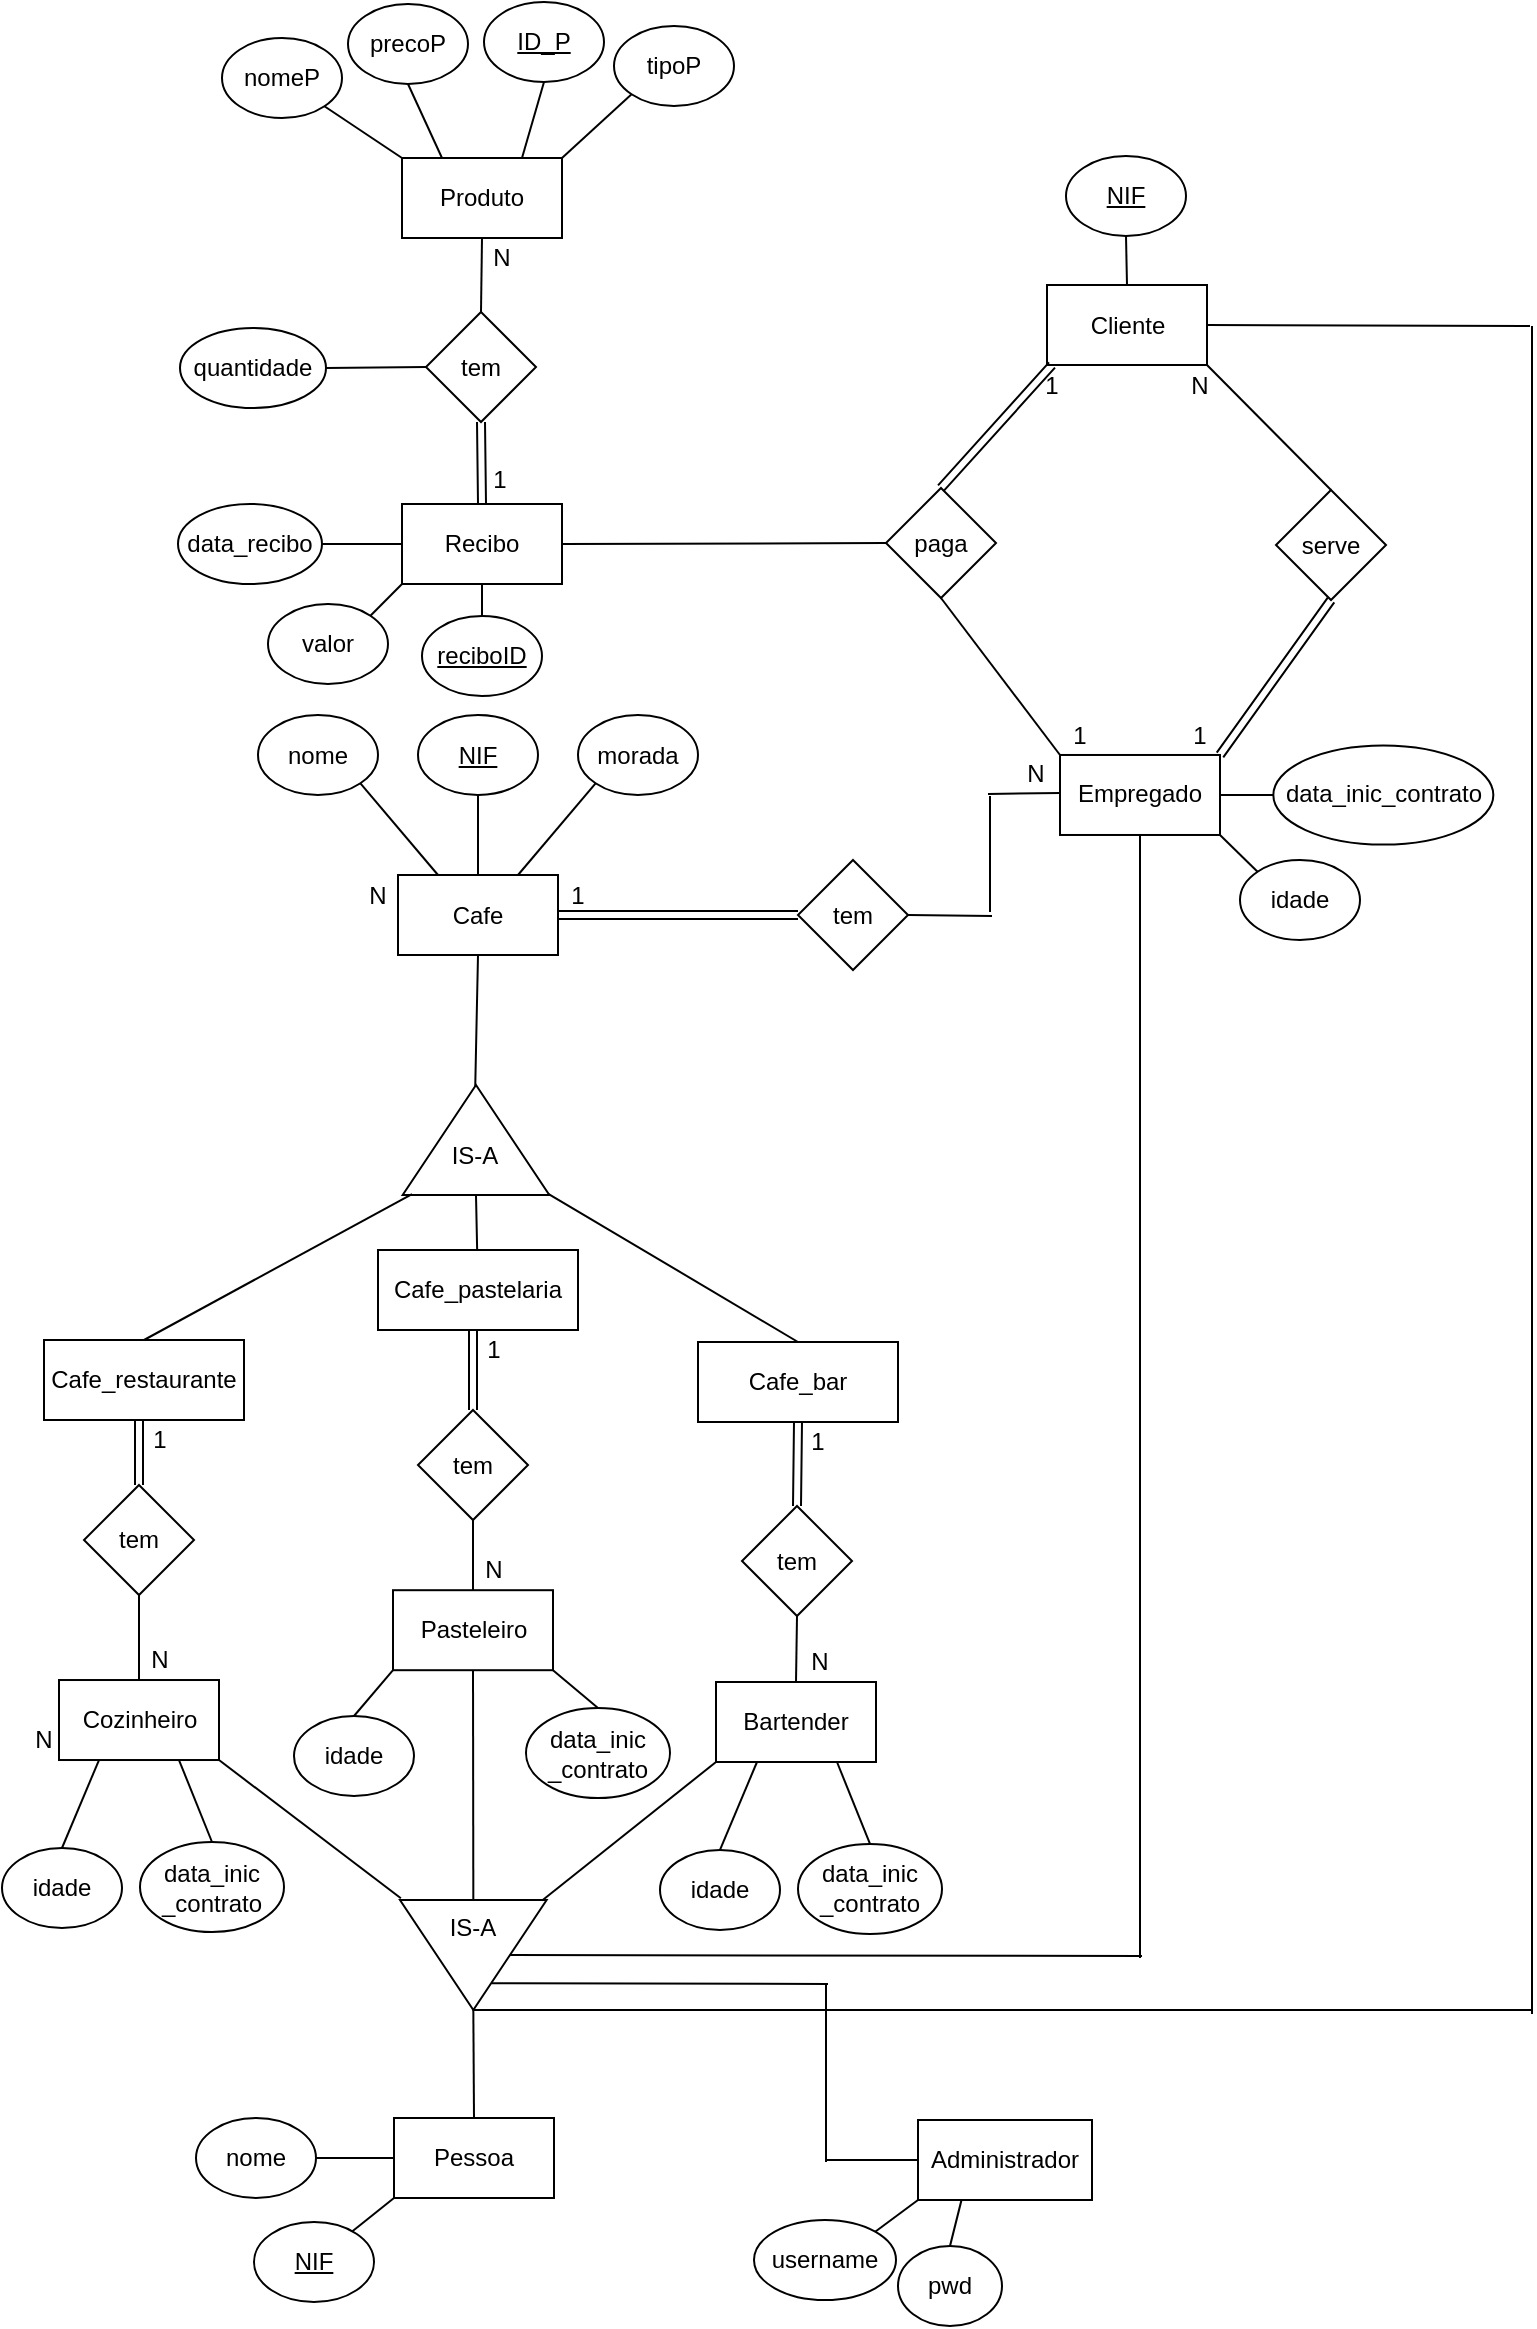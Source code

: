 <mxfile version="13.2.2" type="device"><diagram id="C5RBs43oDa-KdzZeNtuy" name="Page-1"><mxGraphModel dx="1365" dy="791" grid="0" gridSize="10" guides="0" tooltips="1" connect="1" arrows="1" fold="1" page="1" pageScale="1" pageWidth="827" pageHeight="1169" math="0" shadow="0"><root><mxCell id="WIyWlLk6GJQsqaUBKTNV-0"/><mxCell id="WIyWlLk6GJQsqaUBKTNV-1" parent="WIyWlLk6GJQsqaUBKTNV-0"/><mxCell id="3PndS0K0uwGPAC75TxXO-0" value="Cafe" style="rounded=0;whiteSpace=wrap;html=1;" parent="WIyWlLk6GJQsqaUBKTNV-1" vertex="1"><mxGeometry x="200" y="438.5" width="80" height="40" as="geometry"/></mxCell><mxCell id="3PndS0K0uwGPAC75TxXO-17" value="N&lt;span style=&quot;color: rgba(0 , 0 , 0 , 0) ; font-family: monospace ; font-size: 0px ; white-space: nowrap&quot;&gt;%3CmxGraphModel%3E%3Croot%3E%3CmxCell%20id%3D%220%22%2F%3E%3CmxCell%20id%3D%221%22%20parent%3D%220%22%2F%3E%3CmxCell%20id%3D%222%22%20value%3D%22fatura%22%20style%3D%22ellipse%3BwhiteSpace%3Dwrap%3Bhtml%3D1%3B%22%20vertex%3D%221%22%20parent%3D%221%22%3E%3CmxGeometry%20x%3D%22187.5%22%20y%3D%22530%22%20width%3D%2260%22%20height%3D%2240%22%20as%3D%22geometry%22%2F%3E%3C%2FmxCell%3E%3CmxCell%20id%3D%223%22%20value%3D%22%22%20style%3D%22endArrow%3Dnone%3Bhtml%3D1%3BentryX%3D0.5%3BentryY%3D1%3BentryDx%3D0%3BentryDy%3D0%3BexitX%3D0.5%3BexitY%3D0%3BexitDx%3D0%3BexitDy%3D0%3B%22%20edge%3D%221%22%20source%3D%222%22%20parent%3D%221%22%3E%3CmxGeometry%20width%3D%2250%22%20height%3D%2250%22%20relative%3D%221%22%20as%3D%22geometry%22%3E%3CmxPoint%20x%3D%22235%22%20y%3D%22470%22%20as%3D%22sourcePoint%22%2F%3E%3CmxPoint%20x%3D%22217.5%22%20y%3D%22487.5%22%20as%3D%22targetPoint%22%2F%3E%3C%2FmxGeometry%3E%3C%2FmxCell%3E%3C%2Froot%3E%3C%2FmxGraphModel%3E&lt;/span&gt;" style="text;html=1;strokeColor=none;fillColor=none;align=center;verticalAlign=middle;whiteSpace=wrap;rounded=0;" parent="WIyWlLk6GJQsqaUBKTNV-1" vertex="1"><mxGeometry x="170" y="438.5" width="40" height="20" as="geometry"/></mxCell><mxCell id="3PndS0K0uwGPAC75TxXO-48" value="nome" style="ellipse;whiteSpace=wrap;html=1;" parent="WIyWlLk6GJQsqaUBKTNV-1" vertex="1"><mxGeometry x="130" y="358.5" width="60" height="40" as="geometry"/></mxCell><mxCell id="3PndS0K0uwGPAC75TxXO-49" value="" style="endArrow=none;html=1;entryX=0.25;entryY=0;entryDx=0;entryDy=0;exitX=1;exitY=1;exitDx=0;exitDy=0;" parent="WIyWlLk6GJQsqaUBKTNV-1" source="3PndS0K0uwGPAC75TxXO-48" target="3PndS0K0uwGPAC75TxXO-0" edge="1"><mxGeometry width="50" height="50" relative="1" as="geometry"><mxPoint x="217.5" y="228.5" as="sourcePoint"/><mxPoint x="220" y="366" as="targetPoint"/></mxGeometry></mxCell><mxCell id="3PndS0K0uwGPAC75TxXO-50" value="&lt;u&gt;NIF&lt;/u&gt;" style="ellipse;whiteSpace=wrap;html=1;" parent="WIyWlLk6GJQsqaUBKTNV-1" vertex="1"><mxGeometry x="210" y="358.5" width="60" height="40" as="geometry"/></mxCell><mxCell id="3PndS0K0uwGPAC75TxXO-51" value="" style="endArrow=none;html=1;entryX=0.5;entryY=0;entryDx=0;entryDy=0;exitX=0.5;exitY=1;exitDx=0;exitDy=0;" parent="WIyWlLk6GJQsqaUBKTNV-1" source="3PndS0K0uwGPAC75TxXO-50" target="3PndS0K0uwGPAC75TxXO-0" edge="1"><mxGeometry width="50" height="50" relative="1" as="geometry"><mxPoint x="277.5" y="248.5" as="sourcePoint"/><mxPoint x="240" y="366" as="targetPoint"/></mxGeometry></mxCell><mxCell id="3PndS0K0uwGPAC75TxXO-52" value="morada" style="ellipse;whiteSpace=wrap;html=1;" parent="WIyWlLk6GJQsqaUBKTNV-1" vertex="1"><mxGeometry x="290" y="358.5" width="60" height="40" as="geometry"/></mxCell><mxCell id="3PndS0K0uwGPAC75TxXO-53" value="" style="endArrow=none;html=1;entryX=0.75;entryY=0;entryDx=0;entryDy=0;exitX=0;exitY=1;exitDx=0;exitDy=0;" parent="WIyWlLk6GJQsqaUBKTNV-1" source="3PndS0K0uwGPAC75TxXO-52" target="3PndS0K0uwGPAC75TxXO-0" edge="1"><mxGeometry width="50" height="50" relative="1" as="geometry"><mxPoint x="287.5" y="288.5" as="sourcePoint"/><mxPoint x="240" y="386" as="targetPoint"/></mxGeometry></mxCell><mxCell id="3PndS0K0uwGPAC75TxXO-59" value="tem" style="rhombus;whiteSpace=wrap;html=1;" parent="WIyWlLk6GJQsqaUBKTNV-1" vertex="1"><mxGeometry x="400" y="431.0" width="55" height="55" as="geometry"/></mxCell><mxCell id="3PndS0K0uwGPAC75TxXO-60" value="" style="endArrow=none;html=1;" parent="WIyWlLk6GJQsqaUBKTNV-1" edge="1"><mxGeometry width="50" height="50" relative="1" as="geometry"><mxPoint x="495" y="398" as="sourcePoint"/><mxPoint x="531" y="397.5" as="targetPoint"/></mxGeometry></mxCell><mxCell id="3PndS0K0uwGPAC75TxXO-62" value="N&lt;span style=&quot;color: rgba(0 , 0 , 0 , 0) ; font-family: monospace ; font-size: 0px ; white-space: nowrap&quot;&gt;%3CmxGraphModel%3E%3Croot%3E%3CmxCell%20id%3D%220%22%2F%3E%3CmxCell%20id%3D%221%22%20parent%3D%220%22%2F%3E%3CmxCell%20id%3D%222%22%20value%3D%22fatura%22%20style%3D%22ellipse%3BwhiteSpace%3Dwrap%3Bhtml%3D1%3B%22%20vertex%3D%221%22%20parent%3D%221%22%3E%3CmxGeometry%20x%3D%22187.5%22%20y%3D%22530%22%20width%3D%2260%22%20height%3D%2240%22%20as%3D%22geometry%22%2F%3E%3C%2FmxCell%3E%3CmxCell%20id%3D%223%22%20value%3D%22%22%20style%3D%22endArrow%3Dnone%3Bhtml%3D1%3BentryX%3D0.5%3BentryY%3D1%3BentryDx%3D0%3BentryDy%3D0%3BexitX%3D0.5%3BexitY%3D0%3BexitDx%3D0%3BexitDy%3D0%3B%22%20edge%3D%221%22%20source%3D%222%22%20parent%3D%221%22%3E%3CmxGeometry%20width%3D%2250%22%20height%3D%2250%22%20relative%3D%221%22%20as%3D%22geometry%22%3E%3CmxPoint%20x%3D%22235%22%20y%3D%22470%22%20as%3D%22sourcePoint%22%2F%3E%3CmxPoint%20x%3D%22217.5%22%20y%3D%22487.5%22%20as%3D%22targetPoint%22%2F%3E%3C%2FmxGeometry%3E%3C%2FmxCell%3E%3C%2Froot%3E%3C%2FmxGraphModel%3E&lt;/span&gt;" style="text;html=1;strokeColor=none;fillColor=none;align=center;verticalAlign=middle;whiteSpace=wrap;rounded=0;" parent="WIyWlLk6GJQsqaUBKTNV-1" vertex="1"><mxGeometry x="499" y="378" width="40" height="20" as="geometry"/></mxCell><mxCell id="3PndS0K0uwGPAC75TxXO-63" value="1" style="text;html=1;strokeColor=none;fillColor=none;align=center;verticalAlign=middle;whiteSpace=wrap;rounded=0;" parent="WIyWlLk6GJQsqaUBKTNV-1" vertex="1"><mxGeometry x="270" y="438.5" width="40" height="20" as="geometry"/></mxCell><mxCell id="3PndS0K0uwGPAC75TxXO-64" value="Empregado" style="rounded=0;whiteSpace=wrap;html=1;" parent="WIyWlLk6GJQsqaUBKTNV-1" vertex="1"><mxGeometry x="531" y="378.49" width="80" height="40" as="geometry"/></mxCell><mxCell id="3PndS0K0uwGPAC75TxXO-67" value="&lt;u&gt;NIF&lt;/u&gt;" style="ellipse;whiteSpace=wrap;html=1;" parent="WIyWlLk6GJQsqaUBKTNV-1" vertex="1"><mxGeometry x="128" y="1112" width="60" height="40" as="geometry"/></mxCell><mxCell id="3PndS0K0uwGPAC75TxXO-68" value="" style="endArrow=none;html=1;entryX=0;entryY=1;entryDx=0;entryDy=0;" parent="WIyWlLk6GJQsqaUBKTNV-1" source="3PndS0K0uwGPAC75TxXO-67" target="UKDMDJccJamcRvq8Xe6o-9" edge="1"><mxGeometry width="50" height="50" relative="1" as="geometry"><mxPoint x="111.5" y="1066.01" as="sourcePoint"/><mxPoint x="154" y="1056" as="targetPoint"/></mxGeometry></mxCell><mxCell id="3PndS0K0uwGPAC75TxXO-69" value="idade" style="ellipse;whiteSpace=wrap;html=1;" parent="WIyWlLk6GJQsqaUBKTNV-1" vertex="1"><mxGeometry x="621" y="431" width="60" height="40" as="geometry"/></mxCell><mxCell id="3PndS0K0uwGPAC75TxXO-70" value="" style="endArrow=none;html=1;entryX=1;entryY=1;entryDx=0;entryDy=0;exitX=0;exitY=0;exitDx=0;exitDy=0;" parent="WIyWlLk6GJQsqaUBKTNV-1" source="3PndS0K0uwGPAC75TxXO-69" target="3PndS0K0uwGPAC75TxXO-64" edge="1"><mxGeometry width="50" height="50" relative="1" as="geometry"><mxPoint x="538.5" y="468.5" as="sourcePoint"/><mxPoint x="491" y="566" as="targetPoint"/></mxGeometry></mxCell><mxCell id="3PndS0K0uwGPAC75TxXO-72" value="data_inic_contrato" style="ellipse;whiteSpace=wrap;html=1;" parent="WIyWlLk6GJQsqaUBKTNV-1" vertex="1"><mxGeometry x="637.67" y="373.7" width="110" height="49.59" as="geometry"/></mxCell><mxCell id="3PndS0K0uwGPAC75TxXO-73" value="" style="endArrow=none;html=1;entryX=1;entryY=0.5;entryDx=0;entryDy=0;exitX=0;exitY=0.5;exitDx=0;exitDy=0;" parent="WIyWlLk6GJQsqaUBKTNV-1" source="3PndS0K0uwGPAC75TxXO-72" target="3PndS0K0uwGPAC75TxXO-64" edge="1"><mxGeometry width="50" height="50" relative="1" as="geometry"><mxPoint x="481.83" y="354.75" as="sourcePoint"/><mxPoint x="624.33" y="364.74" as="targetPoint"/></mxGeometry></mxCell><mxCell id="3PndS0K0uwGPAC75TxXO-74" value="paga" style="rhombus;whiteSpace=wrap;html=1;" parent="WIyWlLk6GJQsqaUBKTNV-1" vertex="1"><mxGeometry x="444" y="245.0" width="55" height="55" as="geometry"/></mxCell><mxCell id="3PndS0K0uwGPAC75TxXO-75" value="serve" style="rhombus;whiteSpace=wrap;html=1;" parent="WIyWlLk6GJQsqaUBKTNV-1" vertex="1"><mxGeometry x="639" y="246.0" width="55" height="55" as="geometry"/></mxCell><mxCell id="3PndS0K0uwGPAC75TxXO-76" value="" style="endArrow=none;html=1;entryX=0;entryY=0;entryDx=0;entryDy=0;exitX=0.5;exitY=1;exitDx=0;exitDy=0;" parent="WIyWlLk6GJQsqaUBKTNV-1" source="3PndS0K0uwGPAC75TxXO-74" target="3PndS0K0uwGPAC75TxXO-64" edge="1"><mxGeometry width="50" height="50" relative="1" as="geometry"><mxPoint x="449" y="243.5" as="sourcePoint"/><mxPoint x="251" y="518.5" as="targetPoint"/></mxGeometry></mxCell><mxCell id="3PndS0K0uwGPAC75TxXO-78" value="Cliente" style="rounded=0;whiteSpace=wrap;html=1;" parent="WIyWlLk6GJQsqaUBKTNV-1" vertex="1"><mxGeometry x="524.5" y="143.5" width="80" height="40" as="geometry"/></mxCell><mxCell id="3PndS0K0uwGPAC75TxXO-80" value="" style="endArrow=none;html=1;entryX=1;entryY=1;entryDx=0;entryDy=0;exitX=0.5;exitY=0;exitDx=0;exitDy=0;" parent="WIyWlLk6GJQsqaUBKTNV-1" source="3PndS0K0uwGPAC75TxXO-75" target="3PndS0K0uwGPAC75TxXO-78" edge="1"><mxGeometry width="50" height="50" relative="1" as="geometry"><mxPoint x="702.67" y="293.5" as="sourcePoint"/><mxPoint x="621" y="388.49" as="targetPoint"/></mxGeometry></mxCell><mxCell id="3PndS0K0uwGPAC75TxXO-84" value="" style="endArrow=none;html=1;entryX=0.5;entryY=1;entryDx=0;entryDy=0;exitX=0.932;exitY=0.494;exitDx=0;exitDy=0;exitPerimeter=0;" parent="WIyWlLk6GJQsqaUBKTNV-1" source="3PndS0K0uwGPAC75TxXO-85" target="3PndS0K0uwGPAC75TxXO-0" edge="1"><mxGeometry width="50" height="50" relative="1" as="geometry"><mxPoint x="275" y="575.5" as="sourcePoint"/><mxPoint x="-90" y="578.5" as="targetPoint"/></mxGeometry></mxCell><mxCell id="3PndS0K0uwGPAC75TxXO-85" value="&lt;br&gt;&lt;div&gt;IS-A&lt;/div&gt;" style="triangle;whiteSpace=wrap;html=1;rotation=0;direction=north;verticalAlign=middle;labelPosition=center;verticalLabelPosition=middle;align=center;" parent="WIyWlLk6GJQsqaUBKTNV-1" vertex="1"><mxGeometry x="202.33" y="543.5" width="73.33" height="55.01" as="geometry"/></mxCell><mxCell id="3PndS0K0uwGPAC75TxXO-88" value="" style="endArrow=none;html=1;entryX=0.009;entryY=0.064;entryDx=0;entryDy=0;entryPerimeter=0;exitX=0.5;exitY=0;exitDx=0;exitDy=0;" parent="WIyWlLk6GJQsqaUBKTNV-1" source="3PndS0K0uwGPAC75TxXO-92" target="3PndS0K0uwGPAC75TxXO-85" edge="1"><mxGeometry width="50" height="50" relative="1" as="geometry"><mxPoint x="-31" y="783.5" as="sourcePoint"/><mxPoint x="-61" y="623.5" as="targetPoint"/></mxGeometry></mxCell><mxCell id="3PndS0K0uwGPAC75TxXO-89" value="" style="endArrow=none;html=1;entryX=0;entryY=0.5;entryDx=0;entryDy=0;" parent="WIyWlLk6GJQsqaUBKTNV-1" source="3PndS0K0uwGPAC75TxXO-93" target="3PndS0K0uwGPAC75TxXO-85" edge="1"><mxGeometry width="50" height="50" relative="1" as="geometry"><mxPoint x="239" y="783.5" as="sourcePoint"/><mxPoint x="309" y="693.5" as="targetPoint"/></mxGeometry></mxCell><mxCell id="3PndS0K0uwGPAC75TxXO-91" value="" style="endArrow=none;html=1;entryX=0.009;entryY=0.996;entryDx=0;entryDy=0;entryPerimeter=0;exitX=0.5;exitY=0;exitDx=0;exitDy=0;" parent="WIyWlLk6GJQsqaUBKTNV-1" source="3PndS0K0uwGPAC75TxXO-94" target="3PndS0K0uwGPAC75TxXO-85" edge="1"><mxGeometry width="50" height="50" relative="1" as="geometry"><mxPoint x="529" y="783.5" as="sourcePoint"/><mxPoint x="217.023" y="608.015" as="targetPoint"/></mxGeometry></mxCell><mxCell id="3PndS0K0uwGPAC75TxXO-92" value="Cafe_restaurante" style="rounded=0;whiteSpace=wrap;html=1;" parent="WIyWlLk6GJQsqaUBKTNV-1" vertex="1"><mxGeometry x="23" y="671" width="100" height="40" as="geometry"/></mxCell><mxCell id="3PndS0K0uwGPAC75TxXO-94" value="Cafe_bar" style="rounded=0;whiteSpace=wrap;html=1;" parent="WIyWlLk6GJQsqaUBKTNV-1" vertex="1"><mxGeometry x="350.0" y="672" width="100" height="40" as="geometry"/></mxCell><mxCell id="3PndS0K0uwGPAC75TxXO-97" value="Cozinheiro" style="rounded=0;whiteSpace=wrap;html=1;" parent="WIyWlLk6GJQsqaUBKTNV-1" vertex="1"><mxGeometry x="30.5" y="841.01" width="80" height="40" as="geometry"/></mxCell><mxCell id="3PndS0K0uwGPAC75TxXO-101" value="tem" style="rhombus;whiteSpace=wrap;html=1;" parent="WIyWlLk6GJQsqaUBKTNV-1" vertex="1"><mxGeometry x="43" y="743.5" width="55" height="55" as="geometry"/></mxCell><mxCell id="3PndS0K0uwGPAC75TxXO-102" value="" style="endArrow=none;html=1;entryX=0.5;entryY=1;entryDx=0;entryDy=0;exitX=0.5;exitY=0;exitDx=0;exitDy=0;" parent="WIyWlLk6GJQsqaUBKTNV-1" source="3PndS0K0uwGPAC75TxXO-97" target="3PndS0K0uwGPAC75TxXO-101" edge="1"><mxGeometry width="50" height="50" relative="1" as="geometry"><mxPoint x="72.58" y="846" as="sourcePoint"/><mxPoint x="72.58" y="806" as="targetPoint"/></mxGeometry></mxCell><mxCell id="3PndS0K0uwGPAC75TxXO-108" value="1" style="text;html=1;strokeColor=none;fillColor=none;align=center;verticalAlign=middle;whiteSpace=wrap;rounded=0;" parent="WIyWlLk6GJQsqaUBKTNV-1" vertex="1"><mxGeometry x="60.5" y="711" width="40" height="20" as="geometry"/></mxCell><mxCell id="3PndS0K0uwGPAC75TxXO-109" value="N" style="text;html=1;strokeColor=none;fillColor=none;align=center;verticalAlign=middle;whiteSpace=wrap;rounded=0;" parent="WIyWlLk6GJQsqaUBKTNV-1" vertex="1"><mxGeometry x="60.5" y="821" width="40" height="20" as="geometry"/></mxCell><mxCell id="3PndS0K0uwGPAC75TxXO-110" value="N" style="text;html=1;strokeColor=none;fillColor=none;align=center;verticalAlign=middle;whiteSpace=wrap;rounded=0;" parent="WIyWlLk6GJQsqaUBKTNV-1" vertex="1"><mxGeometry x="3" y="861.01" width="40" height="20" as="geometry"/></mxCell><mxCell id="3PndS0K0uwGPAC75TxXO-93" value="Cafe_pastelaria" style="rounded=0;whiteSpace=wrap;html=1;" parent="WIyWlLk6GJQsqaUBKTNV-1" vertex="1"><mxGeometry x="190" y="626" width="100" height="40" as="geometry"/></mxCell><mxCell id="3PndS0K0uwGPAC75TxXO-129" value="" style="endArrow=none;html=1;exitX=0.5;exitY=1;exitDx=0;exitDy=0;entryX=0.5;entryY=0;entryDx=0;entryDy=0;" parent="WIyWlLk6GJQsqaUBKTNV-1" source="3PndS0K0uwGPAC75TxXO-136" target="3PndS0K0uwGPAC75TxXO-130" edge="1"><mxGeometry width="50" height="50" relative="1" as="geometry"><mxPoint x="511" y="1022" as="sourcePoint"/><mxPoint x="400" y="833" as="targetPoint"/></mxGeometry></mxCell><mxCell id="3PndS0K0uwGPAC75TxXO-130" value="Bartender" style="rounded=0;whiteSpace=wrap;html=1;" parent="WIyWlLk6GJQsqaUBKTNV-1" vertex="1"><mxGeometry x="359" y="842" width="80" height="40" as="geometry"/></mxCell><mxCell id="3PndS0K0uwGPAC75TxXO-136" value="tem" style="rhombus;whiteSpace=wrap;html=1;" parent="WIyWlLk6GJQsqaUBKTNV-1" vertex="1"><mxGeometry x="372" y="754" width="55" height="55" as="geometry"/></mxCell><mxCell id="3PndS0K0uwGPAC75TxXO-171" value="1" style="text;html=1;strokeColor=none;fillColor=none;align=center;verticalAlign=middle;whiteSpace=wrap;rounded=0;" parent="WIyWlLk6GJQsqaUBKTNV-1" vertex="1"><mxGeometry x="390" y="712" width="40" height="20" as="geometry"/></mxCell><mxCell id="3PndS0K0uwGPAC75TxXO-172" value="N" style="text;html=1;strokeColor=none;fillColor=none;align=center;verticalAlign=middle;whiteSpace=wrap;rounded=0;" parent="WIyWlLk6GJQsqaUBKTNV-1" vertex="1"><mxGeometry x="391" y="822" width="40" height="20" as="geometry"/></mxCell><mxCell id="3PndS0K0uwGPAC75TxXO-178" value="Pasteleiro" style="rounded=0;whiteSpace=wrap;html=1;" parent="WIyWlLk6GJQsqaUBKTNV-1" vertex="1"><mxGeometry x="197.5" y="796.1" width="80" height="40" as="geometry"/></mxCell><mxCell id="3PndS0K0uwGPAC75TxXO-179" value="tem" style="rhombus;whiteSpace=wrap;html=1;" parent="WIyWlLk6GJQsqaUBKTNV-1" vertex="1"><mxGeometry x="210" y="706" width="55" height="55" as="geometry"/></mxCell><mxCell id="3PndS0K0uwGPAC75TxXO-180" value="" style="endArrow=none;html=1;entryX=0.5;entryY=1;entryDx=0;entryDy=0;exitX=0.5;exitY=0;exitDx=0;exitDy=0;" parent="WIyWlLk6GJQsqaUBKTNV-1" source="3PndS0K0uwGPAC75TxXO-178" target="3PndS0K0uwGPAC75TxXO-179" edge="1"><mxGeometry width="50" height="50" relative="1" as="geometry"><mxPoint x="239.58" y="801.1" as="sourcePoint"/><mxPoint x="239.58" y="761.1" as="targetPoint"/></mxGeometry></mxCell><mxCell id="3PndS0K0uwGPAC75TxXO-181" value="N" style="text;html=1;strokeColor=none;fillColor=none;align=center;verticalAlign=middle;whiteSpace=wrap;rounded=0;" parent="WIyWlLk6GJQsqaUBKTNV-1" vertex="1"><mxGeometry x="227.5" y="776.1" width="40" height="20" as="geometry"/></mxCell><mxCell id="3PndS0K0uwGPAC75TxXO-191" value="1" style="text;html=1;strokeColor=none;fillColor=none;align=center;verticalAlign=middle;whiteSpace=wrap;rounded=0;" parent="WIyWlLk6GJQsqaUBKTNV-1" vertex="1"><mxGeometry x="227.5" y="666" width="40" height="20" as="geometry"/></mxCell><mxCell id="ohB_H7dUuMdr0b0tRhwI-0" value="quantidade" style="ellipse;whiteSpace=wrap;html=1;" parent="WIyWlLk6GJQsqaUBKTNV-1" vertex="1"><mxGeometry x="91" y="165" width="73" height="40" as="geometry"/></mxCell><mxCell id="ohB_H7dUuMdr0b0tRhwI-2" value="1" style="text;html=1;strokeColor=none;fillColor=none;align=center;verticalAlign=middle;whiteSpace=wrap;rounded=0;" parent="WIyWlLk6GJQsqaUBKTNV-1" vertex="1"><mxGeometry x="581" y="358.5" width="40" height="20" as="geometry"/></mxCell><mxCell id="ohB_H7dUuMdr0b0tRhwI-3" value="N&lt;span style=&quot;color: rgba(0 , 0 , 0 , 0) ; font-family: monospace ; font-size: 0px ; white-space: nowrap&quot;&gt;%3CmxGraphModel%3E%3Croot%3E%3CmxCell%20id%3D%220%22%2F%3E%3CmxCell%20id%3D%221%22%20parent%3D%220%22%2F%3E%3CmxCell%20id%3D%222%22%20value%3D%22fatura%22%20style%3D%22ellipse%3BwhiteSpace%3Dwrap%3Bhtml%3D1%3B%22%20vertex%3D%221%22%20parent%3D%221%22%3E%3CmxGeometry%20x%3D%22187.5%22%20y%3D%22530%22%20width%3D%2260%22%20height%3D%2240%22%20as%3D%22geometry%22%2F%3E%3C%2FmxCell%3E%3CmxCell%20id%3D%223%22%20value%3D%22%22%20style%3D%22endArrow%3Dnone%3Bhtml%3D1%3BentryX%3D0.5%3BentryY%3D1%3BentryDx%3D0%3BentryDy%3D0%3BexitX%3D0.5%3BexitY%3D0%3BexitDx%3D0%3BexitDy%3D0%3B%22%20edge%3D%221%22%20source%3D%222%22%20parent%3D%221%22%3E%3CmxGeometry%20width%3D%2250%22%20height%3D%2250%22%20relative%3D%221%22%20as%3D%22geometry%22%3E%3CmxPoint%20x%3D%22235%22%20y%3D%22470%22%20as%3D%22sourcePoint%22%2F%3E%3CmxPoint%20x%3D%22217.5%22%20y%3D%22487.5%22%20as%3D%22targetPoint%22%2F%3E%3C%2FmxGeometry%3E%3C%2FmxCell%3E%3C%2Froot%3E%3C%2FmxGraphModel%3E&lt;/span&gt;" style="text;html=1;strokeColor=none;fillColor=none;align=center;verticalAlign=middle;whiteSpace=wrap;rounded=0;" parent="WIyWlLk6GJQsqaUBKTNV-1" vertex="1"><mxGeometry x="581.17" y="183.5" width="40" height="20" as="geometry"/></mxCell><mxCell id="ohB_H7dUuMdr0b0tRhwI-4" value="1" style="text;html=1;strokeColor=none;fillColor=none;align=center;verticalAlign=middle;whiteSpace=wrap;rounded=0;" parent="WIyWlLk6GJQsqaUBKTNV-1" vertex="1"><mxGeometry x="521" y="358.5" width="40" height="20" as="geometry"/></mxCell><mxCell id="ohB_H7dUuMdr0b0tRhwI-5" value="1" style="text;html=1;strokeColor=none;fillColor=none;align=center;verticalAlign=middle;whiteSpace=wrap;rounded=0;" parent="WIyWlLk6GJQsqaUBKTNV-1" vertex="1"><mxGeometry x="507" y="183.5" width="40" height="20" as="geometry"/></mxCell><mxCell id="ohB_H7dUuMdr0b0tRhwI-6" value="" style="shape=link;html=1;entryX=0.5;entryY=0;entryDx=0;entryDy=0;exitX=0.5;exitY=0;exitDx=0;exitDy=0;" parent="WIyWlLk6GJQsqaUBKTNV-1" source="3PndS0K0uwGPAC75TxXO-74" target="ohB_H7dUuMdr0b0tRhwI-5" edge="1"><mxGeometry width="50" height="50" relative="1" as="geometry"><mxPoint x="411" y="208.5" as="sourcePoint"/><mxPoint x="461" y="158.5" as="targetPoint"/></mxGeometry></mxCell><mxCell id="ohB_H7dUuMdr0b0tRhwI-7" value="" style="shape=link;html=1;entryX=0.5;entryY=1;entryDx=0;entryDy=0;exitX=0.5;exitY=0;exitDx=0;exitDy=0;" parent="WIyWlLk6GJQsqaUBKTNV-1" target="3PndS0K0uwGPAC75TxXO-75" edge="1"><mxGeometry width="50" height="50" relative="1" as="geometry"><mxPoint x="611" y="378.5" as="sourcePoint"/><mxPoint x="696" y="288.5" as="targetPoint"/></mxGeometry></mxCell><mxCell id="ohB_H7dUuMdr0b0tRhwI-8" value="" style="shape=link;html=1;entryX=0;entryY=0.5;entryDx=0;entryDy=0;exitX=0.25;exitY=1;exitDx=0;exitDy=0;" parent="WIyWlLk6GJQsqaUBKTNV-1" source="3PndS0K0uwGPAC75TxXO-63" target="3PndS0K0uwGPAC75TxXO-59" edge="1"><mxGeometry width="50" height="50" relative="1" as="geometry"><mxPoint x="467.5" y="308.5" as="sourcePoint"/><mxPoint x="552.5" y="218.5" as="targetPoint"/></mxGeometry></mxCell><mxCell id="ohB_H7dUuMdr0b0tRhwI-12" value="" style="shape=link;html=1;entryX=0.25;entryY=0;entryDx=0;entryDy=0;exitX=0.5;exitY=0;exitDx=0;exitDy=0;" parent="WIyWlLk6GJQsqaUBKTNV-1" source="3PndS0K0uwGPAC75TxXO-101" target="3PndS0K0uwGPAC75TxXO-108" edge="1"><mxGeometry width="50" height="50" relative="1" as="geometry"><mxPoint x="-2" y="701" as="sourcePoint"/><mxPoint x="33" y="701" as="targetPoint"/></mxGeometry></mxCell><mxCell id="ohB_H7dUuMdr0b0tRhwI-14" value="" style="shape=link;html=1;entryX=0.25;entryY=0;entryDx=0;entryDy=0;exitX=0.5;exitY=0;exitDx=0;exitDy=0;" parent="WIyWlLk6GJQsqaUBKTNV-1" source="3PndS0K0uwGPAC75TxXO-179" target="3PndS0K0uwGPAC75TxXO-191" edge="1"><mxGeometry width="50" height="50" relative="1" as="geometry"><mxPoint x="290" y="336" as="sourcePoint"/><mxPoint x="410" y="336" as="targetPoint"/></mxGeometry></mxCell><mxCell id="ohB_H7dUuMdr0b0tRhwI-15" value="" style="shape=link;html=1;entryX=0.5;entryY=1;entryDx=0;entryDy=0;exitX=0.5;exitY=0;exitDx=0;exitDy=0;" parent="WIyWlLk6GJQsqaUBKTNV-1" source="3PndS0K0uwGPAC75TxXO-136" target="3PndS0K0uwGPAC75TxXO-94" edge="1"><mxGeometry width="50" height="50" relative="1" as="geometry"><mxPoint x="67.5" y="682" as="sourcePoint"/><mxPoint x="67.5" y="642" as="targetPoint"/></mxGeometry></mxCell><mxCell id="P4Z82xvt1cG3RUbgIGGR-0" value="" style="endArrow=none;html=1;exitX=0.5;exitY=0;exitDx=0;exitDy=0;entryX=0.5;entryY=1;entryDx=0;entryDy=0;" parent="WIyWlLk6GJQsqaUBKTNV-1" source="3PndS0K0uwGPAC75TxXO-78" edge="1" target="P4Z82xvt1cG3RUbgIGGR-1"><mxGeometry width="50" height="50" relative="1" as="geometry"><mxPoint x="614.5" y="163.5" as="sourcePoint"/><mxPoint x="644.5" y="163.5" as="targetPoint"/></mxGeometry></mxCell><mxCell id="P4Z82xvt1cG3RUbgIGGR-1" value="&lt;u&gt;NIF&lt;/u&gt;" style="ellipse;whiteSpace=wrap;html=1;" parent="WIyWlLk6GJQsqaUBKTNV-1" vertex="1"><mxGeometry x="534" y="79" width="60" height="40" as="geometry"/></mxCell><mxCell id="UKDMDJccJamcRvq8Xe6o-0" value="&lt;span&gt;IS-A&lt;/span&gt;" style="triangle;whiteSpace=wrap;html=1;rotation=0;direction=south;verticalAlign=top;labelPosition=center;verticalLabelPosition=middle;align=center;" parent="WIyWlLk6GJQsqaUBKTNV-1" vertex="1"><mxGeometry x="201" y="951" width="73.33" height="55.01" as="geometry"/></mxCell><mxCell id="UKDMDJccJamcRvq8Xe6o-1" value="" style="endArrow=none;html=1;exitX=1;exitY=1;exitDx=0;exitDy=0;entryX=-0.016;entryY=0.994;entryDx=0;entryDy=0;entryPerimeter=0;" parent="WIyWlLk6GJQsqaUBKTNV-1" source="3PndS0K0uwGPAC75TxXO-97" target="UKDMDJccJamcRvq8Xe6o-0" edge="1"><mxGeometry width="50" height="50" relative="1" as="geometry"><mxPoint x="-33" y="1026.5" as="sourcePoint"/><mxPoint x="175" y="984.5" as="targetPoint"/></mxGeometry></mxCell><mxCell id="UKDMDJccJamcRvq8Xe6o-2" value="" style="endArrow=none;html=1;entryX=0;entryY=1;entryDx=0;entryDy=0;exitX=0.004;exitY=0.031;exitDx=0;exitDy=0;exitPerimeter=0;" parent="WIyWlLk6GJQsqaUBKTNV-1" source="UKDMDJccJamcRvq8Xe6o-0" target="3PndS0K0uwGPAC75TxXO-130" edge="1"><mxGeometry width="50" height="50" relative="1" as="geometry"><mxPoint x="473" y="1048.5" as="sourcePoint"/><mxPoint x="523" y="998.5" as="targetPoint"/></mxGeometry></mxCell><mxCell id="UKDMDJccJamcRvq8Xe6o-3" value="" style="endArrow=none;html=1;entryX=0.5;entryY=1;entryDx=0;entryDy=0;exitX=0;exitY=0.5;exitDx=0;exitDy=0;" parent="WIyWlLk6GJQsqaUBKTNV-1" source="UKDMDJccJamcRvq8Xe6o-0" target="3PndS0K0uwGPAC75TxXO-178" edge="1"><mxGeometry width="50" height="50" relative="1" as="geometry"><mxPoint x="250" y="950.5" as="sourcePoint"/><mxPoint x="300" y="900.5" as="targetPoint"/></mxGeometry></mxCell><mxCell id="UKDMDJccJamcRvq8Xe6o-9" value="Pessoa" style="rounded=0;whiteSpace=wrap;html=1;" parent="WIyWlLk6GJQsqaUBKTNV-1" vertex="1"><mxGeometry x="198" y="1060" width="80" height="40" as="geometry"/></mxCell><mxCell id="UKDMDJccJamcRvq8Xe6o-10" value="" style="endArrow=none;html=1;exitX=1;exitY=0.5;exitDx=0;exitDy=0;entryX=0.5;entryY=0;entryDx=0;entryDy=0;" parent="WIyWlLk6GJQsqaUBKTNV-1" source="UKDMDJccJamcRvq8Xe6o-0" target="UKDMDJccJamcRvq8Xe6o-9" edge="1"><mxGeometry width="50" height="50" relative="1" as="geometry"><mxPoint x="401" y="837" as="sourcePoint"/><mxPoint x="451" y="787" as="targetPoint"/></mxGeometry></mxCell><mxCell id="UKDMDJccJamcRvq8Xe6o-11" value="Administrador" style="rounded=0;whiteSpace=wrap;html=1;" parent="WIyWlLk6GJQsqaUBKTNV-1" vertex="1"><mxGeometry x="460" y="1061" width="87" height="40" as="geometry"/></mxCell><mxCell id="UKDMDJccJamcRvq8Xe6o-13" value="username" style="ellipse;whiteSpace=wrap;html=1;" parent="WIyWlLk6GJQsqaUBKTNV-1" vertex="1"><mxGeometry x="378" y="1111" width="71" height="40" as="geometry"/></mxCell><mxCell id="UKDMDJccJamcRvq8Xe6o-14" value="" style="endArrow=none;html=1;entryX=0;entryY=1;entryDx=0;entryDy=0;exitX=1;exitY=0;exitDx=0;exitDy=0;" parent="WIyWlLk6GJQsqaUBKTNV-1" source="UKDMDJccJamcRvq8Xe6o-13" target="UKDMDJccJamcRvq8Xe6o-11" edge="1"><mxGeometry width="50" height="50" relative="1" as="geometry"><mxPoint x="471" y="1027" as="sourcePoint"/><mxPoint x="501" y="1115" as="targetPoint"/></mxGeometry></mxCell><mxCell id="UKDMDJccJamcRvq8Xe6o-16" value="" style="endArrow=none;html=1;entryX=0.25;entryY=1;entryDx=0;entryDy=0;exitX=0.5;exitY=0;exitDx=0;exitDy=0;" parent="WIyWlLk6GJQsqaUBKTNV-1" source="UKDMDJccJamcRvq8Xe6o-18" target="UKDMDJccJamcRvq8Xe6o-11" edge="1"><mxGeometry width="50" height="50" relative="1" as="geometry"><mxPoint x="579" y="1086" as="sourcePoint"/><mxPoint x="508" y="1119" as="targetPoint"/></mxGeometry></mxCell><mxCell id="UKDMDJccJamcRvq8Xe6o-17" value="" style="endArrow=none;html=1;entryX=0;entryY=0.5;entryDx=0;entryDy=0;" parent="WIyWlLk6GJQsqaUBKTNV-1" target="UKDMDJccJamcRvq8Xe6o-11" edge="1"><mxGeometry width="50" height="50" relative="1" as="geometry"><mxPoint x="414" y="1081" as="sourcePoint"/><mxPoint x="458" y="1048" as="targetPoint"/></mxGeometry></mxCell><mxCell id="UKDMDJccJamcRvq8Xe6o-18" value="pwd" style="ellipse;whiteSpace=wrap;html=1;" parent="WIyWlLk6GJQsqaUBKTNV-1" vertex="1"><mxGeometry x="450" y="1124" width="52" height="40" as="geometry"/></mxCell><mxCell id="UKDMDJccJamcRvq8Xe6o-19" value="nome" style="ellipse;whiteSpace=wrap;html=1;" parent="WIyWlLk6GJQsqaUBKTNV-1" vertex="1"><mxGeometry x="99" y="1060" width="60" height="40" as="geometry"/></mxCell><mxCell id="UKDMDJccJamcRvq8Xe6o-20" value="" style="endArrow=none;html=1;entryX=0;entryY=0.5;entryDx=0;entryDy=0;exitX=1;exitY=0.5;exitDx=0;exitDy=0;" parent="WIyWlLk6GJQsqaUBKTNV-1" source="UKDMDJccJamcRvq8Xe6o-19" target="UKDMDJccJamcRvq8Xe6o-9" edge="1"><mxGeometry width="50" height="50" relative="1" as="geometry"><mxPoint x="-80.5" y="1054.01" as="sourcePoint"/><mxPoint x="62" y="1064" as="targetPoint"/></mxGeometry></mxCell><mxCell id="UKDMDJccJamcRvq8Xe6o-25" value="" style="endArrow=none;html=1;entryX=0.5;entryY=1;entryDx=0;entryDy=0;" parent="WIyWlLk6GJQsqaUBKTNV-1" target="3PndS0K0uwGPAC75TxXO-64" edge="1"><mxGeometry width="50" height="50" relative="1" as="geometry"><mxPoint x="571" y="980" as="sourcePoint"/><mxPoint x="635" y="823" as="targetPoint"/></mxGeometry></mxCell><mxCell id="UKDMDJccJamcRvq8Xe6o-26" value="" style="endArrow=none;html=1;exitX=0.5;exitY=0;exitDx=0;exitDy=0;" parent="WIyWlLk6GJQsqaUBKTNV-1" source="UKDMDJccJamcRvq8Xe6o-0" edge="1"><mxGeometry width="50" height="50" relative="1" as="geometry"><mxPoint x="356" y="965" as="sourcePoint"/><mxPoint x="572" y="979" as="targetPoint"/></mxGeometry></mxCell><mxCell id="UKDMDJccJamcRvq8Xe6o-27" value="" style="endArrow=none;html=1;" parent="WIyWlLk6GJQsqaUBKTNV-1" edge="1"><mxGeometry width="50" height="50" relative="1" as="geometry"><mxPoint x="414" y="1082" as="sourcePoint"/><mxPoint x="414" y="993" as="targetPoint"/></mxGeometry></mxCell><mxCell id="UKDMDJccJamcRvq8Xe6o-28" value="" style="endArrow=none;html=1;exitX=0.756;exitY=0.373;exitDx=0;exitDy=0;exitPerimeter=0;" parent="WIyWlLk6GJQsqaUBKTNV-1" source="UKDMDJccJamcRvq8Xe6o-0" edge="1"><mxGeometry width="50" height="50" relative="1" as="geometry"><mxPoint x="257" y="1061" as="sourcePoint"/><mxPoint x="415" y="993" as="targetPoint"/></mxGeometry></mxCell><mxCell id="UKDMDJccJamcRvq8Xe6o-29" value="" style="endArrow=none;html=1;" parent="WIyWlLk6GJQsqaUBKTNV-1" edge="1"><mxGeometry width="50" height="50" relative="1" as="geometry"><mxPoint x="496" y="457" as="sourcePoint"/><mxPoint x="496" y="399" as="targetPoint"/></mxGeometry></mxCell><mxCell id="UKDMDJccJamcRvq8Xe6o-30" value="" style="endArrow=none;html=1;exitX=1;exitY=0.5;exitDx=0;exitDy=0;" parent="WIyWlLk6GJQsqaUBKTNV-1" source="3PndS0K0uwGPAC75TxXO-59" edge="1"><mxGeometry width="50" height="50" relative="1" as="geometry"><mxPoint x="487" y="575" as="sourcePoint"/><mxPoint x="497" y="459" as="targetPoint"/></mxGeometry></mxCell><mxCell id="UKDMDJccJamcRvq8Xe6o-31" value="Recibo" style="rounded=0;whiteSpace=wrap;html=1;" parent="WIyWlLk6GJQsqaUBKTNV-1" vertex="1"><mxGeometry x="202" y="253" width="80" height="40" as="geometry"/></mxCell><mxCell id="UKDMDJccJamcRvq8Xe6o-32" value="" style="endArrow=none;html=1;entryX=0;entryY=0.5;entryDx=0;entryDy=0;exitX=1;exitY=0.5;exitDx=0;exitDy=0;" parent="WIyWlLk6GJQsqaUBKTNV-1" source="UKDMDJccJamcRvq8Xe6o-31" target="3PndS0K0uwGPAC75TxXO-74" edge="1"><mxGeometry width="50" height="50" relative="1" as="geometry"><mxPoint x="429" y="416" as="sourcePoint"/><mxPoint x="479" y="366" as="targetPoint"/></mxGeometry></mxCell><mxCell id="UKDMDJccJamcRvq8Xe6o-33" value="idade" style="ellipse;whiteSpace=wrap;html=1;" parent="WIyWlLk6GJQsqaUBKTNV-1" vertex="1"><mxGeometry x="2" y="925" width="60" height="40" as="geometry"/></mxCell><mxCell id="UKDMDJccJamcRvq8Xe6o-34" value="" style="endArrow=none;html=1;entryX=0.25;entryY=1;entryDx=0;entryDy=0;exitX=0.5;exitY=0;exitDx=0;exitDy=0;" parent="WIyWlLk6GJQsqaUBKTNV-1" source="UKDMDJccJamcRvq8Xe6o-33" target="3PndS0K0uwGPAC75TxXO-97" edge="1"><mxGeometry width="50" height="50" relative="1" as="geometry"><mxPoint x="-60.5" y="1028.8" as="sourcePoint"/><mxPoint x="12" y="978.79" as="targetPoint"/></mxGeometry></mxCell><mxCell id="UKDMDJccJamcRvq8Xe6o-35" value="data_inic&lt;br&gt;_contrato" style="ellipse;whiteSpace=wrap;html=1;" parent="WIyWlLk6GJQsqaUBKTNV-1" vertex="1"><mxGeometry x="71" y="922" width="72" height="45" as="geometry"/></mxCell><mxCell id="UKDMDJccJamcRvq8Xe6o-36" value="" style="endArrow=none;html=1;entryX=0.75;entryY=1;entryDx=0;entryDy=0;exitX=0.5;exitY=0;exitDx=0;exitDy=0;" parent="WIyWlLk6GJQsqaUBKTNV-1" source="UKDMDJccJamcRvq8Xe6o-35" target="3PndS0K0uwGPAC75TxXO-97" edge="1"><mxGeometry width="50" height="50" relative="1" as="geometry"><mxPoint x="-117.17" y="915.05" as="sourcePoint"/><mxPoint x="12" y="958.79" as="targetPoint"/></mxGeometry></mxCell><mxCell id="UKDMDJccJamcRvq8Xe6o-40" value="idade" style="ellipse;whiteSpace=wrap;html=1;" parent="WIyWlLk6GJQsqaUBKTNV-1" vertex="1"><mxGeometry x="148" y="859" width="60" height="40" as="geometry"/></mxCell><mxCell id="UKDMDJccJamcRvq8Xe6o-41" value="" style="endArrow=none;html=1;entryX=0;entryY=1;entryDx=0;entryDy=0;exitX=0.5;exitY=0;exitDx=0;exitDy=0;" parent="WIyWlLk6GJQsqaUBKTNV-1" source="UKDMDJccJamcRvq8Xe6o-40" target="3PndS0K0uwGPAC75TxXO-178" edge="1"><mxGeometry width="50" height="50" relative="1" as="geometry"><mxPoint x="114.5" y="996.79" as="sourcePoint"/><mxPoint x="225.5" y="849" as="targetPoint"/></mxGeometry></mxCell><mxCell id="UKDMDJccJamcRvq8Xe6o-42" value="data_inic&lt;br&gt;_contrato" style="ellipse;whiteSpace=wrap;html=1;" parent="WIyWlLk6GJQsqaUBKTNV-1" vertex="1"><mxGeometry x="264" y="855" width="72" height="45" as="geometry"/></mxCell><mxCell id="UKDMDJccJamcRvq8Xe6o-43" value="" style="endArrow=none;html=1;entryX=1;entryY=1;entryDx=0;entryDy=0;exitX=0.5;exitY=0;exitDx=0;exitDy=0;" parent="WIyWlLk6GJQsqaUBKTNV-1" source="UKDMDJccJamcRvq8Xe6o-42" target="3PndS0K0uwGPAC75TxXO-178" edge="1"><mxGeometry width="50" height="50" relative="1" as="geometry"><mxPoint x="57.83" y="883.04" as="sourcePoint"/><mxPoint x="265.5" y="849" as="targetPoint"/></mxGeometry></mxCell><mxCell id="UKDMDJccJamcRvq8Xe6o-44" value="idade" style="ellipse;whiteSpace=wrap;html=1;" parent="WIyWlLk6GJQsqaUBKTNV-1" vertex="1"><mxGeometry x="331" y="925.99" width="60" height="40" as="geometry"/></mxCell><mxCell id="UKDMDJccJamcRvq8Xe6o-45" value="" style="endArrow=none;html=1;entryX=0.25;entryY=1;entryDx=0;entryDy=0;exitX=0.5;exitY=0;exitDx=0;exitDy=0;" parent="WIyWlLk6GJQsqaUBKTNV-1" source="UKDMDJccJamcRvq8Xe6o-44" edge="1"><mxGeometry width="50" height="50" relative="1" as="geometry"><mxPoint x="268.5" y="1029.79" as="sourcePoint"/><mxPoint x="379.5" y="882" as="targetPoint"/></mxGeometry></mxCell><mxCell id="UKDMDJccJamcRvq8Xe6o-46" value="data_inic&lt;br&gt;_contrato" style="ellipse;whiteSpace=wrap;html=1;" parent="WIyWlLk6GJQsqaUBKTNV-1" vertex="1"><mxGeometry x="400" y="922.99" width="72" height="45" as="geometry"/></mxCell><mxCell id="UKDMDJccJamcRvq8Xe6o-47" value="" style="endArrow=none;html=1;entryX=0.75;entryY=1;entryDx=0;entryDy=0;exitX=0.5;exitY=0;exitDx=0;exitDy=0;" parent="WIyWlLk6GJQsqaUBKTNV-1" source="UKDMDJccJamcRvq8Xe6o-46" edge="1"><mxGeometry width="50" height="50" relative="1" as="geometry"><mxPoint x="211.83" y="916.04" as="sourcePoint"/><mxPoint x="419.5" y="882" as="targetPoint"/></mxGeometry></mxCell><mxCell id="UKDMDJccJamcRvq8Xe6o-48" value="" style="shape=link;html=1;exitX=0.5;exitY=0;exitDx=0;exitDy=0;entryX=0.5;entryY=1;entryDx=0;entryDy=0;" parent="WIyWlLk6GJQsqaUBKTNV-1" source="UKDMDJccJamcRvq8Xe6o-31" target="UKDMDJccJamcRvq8Xe6o-49" edge="1"><mxGeometry width="50" height="50" relative="1" as="geometry"><mxPoint x="99" y="327" as="sourcePoint"/><mxPoint x="242" y="199" as="targetPoint"/></mxGeometry></mxCell><mxCell id="UKDMDJccJamcRvq8Xe6o-49" value="tem" style="rhombus;whiteSpace=wrap;html=1;" parent="WIyWlLk6GJQsqaUBKTNV-1" vertex="1"><mxGeometry x="214" y="157.0" width="55" height="55" as="geometry"/></mxCell><mxCell id="UKDMDJccJamcRvq8Xe6o-50" value="" style="endArrow=none;html=1;entryX=0.5;entryY=0;entryDx=0;entryDy=0;exitX=0.5;exitY=1;exitDx=0;exitDy=0;" parent="WIyWlLk6GJQsqaUBKTNV-1" source="UKDMDJccJamcRvq8Xe6o-51" target="UKDMDJccJamcRvq8Xe6o-49" edge="1"><mxGeometry width="50" height="50" relative="1" as="geometry"><mxPoint x="242" y="109" as="sourcePoint"/><mxPoint x="177" y="357" as="targetPoint"/></mxGeometry></mxCell><mxCell id="UKDMDJccJamcRvq8Xe6o-51" value="Produto" style="rounded=0;whiteSpace=wrap;html=1;" parent="WIyWlLk6GJQsqaUBKTNV-1" vertex="1"><mxGeometry x="202" y="80" width="80" height="40" as="geometry"/></mxCell><mxCell id="UKDMDJccJamcRvq8Xe6o-53" value="" style="endArrow=none;html=1;entryX=0;entryY=0.5;entryDx=0;entryDy=0;exitX=1;exitY=0.5;exitDx=0;exitDy=0;" parent="WIyWlLk6GJQsqaUBKTNV-1" source="ohB_H7dUuMdr0b0tRhwI-0" target="UKDMDJccJamcRvq8Xe6o-49" edge="1"><mxGeometry width="50" height="50" relative="1" as="geometry"><mxPoint x="109" y="339" as="sourcePoint"/><mxPoint x="159" y="289" as="targetPoint"/></mxGeometry></mxCell><mxCell id="UKDMDJccJamcRvq8Xe6o-54" value="" style="endArrow=none;html=1;exitX=0.5;exitY=1;exitDx=0;exitDy=0;entryX=0.5;entryY=0;entryDx=0;entryDy=0;" parent="WIyWlLk6GJQsqaUBKTNV-1" source="UKDMDJccJamcRvq8Xe6o-31" target="UKDMDJccJamcRvq8Xe6o-55" edge="1"><mxGeometry width="50" height="50" relative="1" as="geometry"><mxPoint x="195" y="339" as="sourcePoint"/><mxPoint x="235" y="339" as="targetPoint"/></mxGeometry></mxCell><mxCell id="UKDMDJccJamcRvq8Xe6o-55" value="&lt;u&gt;reciboID&lt;/u&gt;" style="ellipse;whiteSpace=wrap;html=1;" parent="WIyWlLk6GJQsqaUBKTNV-1" vertex="1"><mxGeometry x="212" y="309" width="60" height="40" as="geometry"/></mxCell><mxCell id="UKDMDJccJamcRvq8Xe6o-58" value="valor" style="ellipse;whiteSpace=wrap;html=1;" parent="WIyWlLk6GJQsqaUBKTNV-1" vertex="1"><mxGeometry x="135" y="303" width="60" height="40" as="geometry"/></mxCell><mxCell id="UKDMDJccJamcRvq8Xe6o-59" value="" style="endArrow=none;html=1;entryX=0;entryY=1;entryDx=0;entryDy=0;exitX=1;exitY=0;exitDx=0;exitDy=0;" parent="WIyWlLk6GJQsqaUBKTNV-1" source="UKDMDJccJamcRvq8Xe6o-58" target="UKDMDJccJamcRvq8Xe6o-31" edge="1"><mxGeometry width="50" height="50" relative="1" as="geometry"><mxPoint x="27.5" y="350.01" as="sourcePoint"/><mxPoint x="100" y="300" as="targetPoint"/></mxGeometry></mxCell><mxCell id="UKDMDJccJamcRvq8Xe6o-61" value="" style="endArrow=none;html=1;entryX=0;entryY=0.5;entryDx=0;entryDy=0;exitX=1;exitY=0.5;exitDx=0;exitDy=0;" parent="WIyWlLk6GJQsqaUBKTNV-1" source="UKDMDJccJamcRvq8Xe6o-62" target="UKDMDJccJamcRvq8Xe6o-31" edge="1"><mxGeometry width="50" height="50" relative="1" as="geometry"><mxPoint x="156" y="253" as="sourcePoint"/><mxPoint x="149" y="230" as="targetPoint"/></mxGeometry></mxCell><mxCell id="UKDMDJccJamcRvq8Xe6o-62" value="data_recibo" style="ellipse;whiteSpace=wrap;html=1;" parent="WIyWlLk6GJQsqaUBKTNV-1" vertex="1"><mxGeometry x="90" y="253" width="72" height="40" as="geometry"/></mxCell><mxCell id="UKDMDJccJamcRvq8Xe6o-64" value="nomeP" style="ellipse;whiteSpace=wrap;html=1;" parent="WIyWlLk6GJQsqaUBKTNV-1" vertex="1"><mxGeometry x="112" y="20" width="60" height="40" as="geometry"/></mxCell><mxCell id="UKDMDJccJamcRvq8Xe6o-65" value="precoP" style="ellipse;whiteSpace=wrap;html=1;" parent="WIyWlLk6GJQsqaUBKTNV-1" vertex="1"><mxGeometry x="175" y="3" width="60" height="40" as="geometry"/></mxCell><mxCell id="UKDMDJccJamcRvq8Xe6o-66" value="&lt;u&gt;ID_P&lt;span&gt;&#9;&lt;/span&gt;&lt;/u&gt;" style="ellipse;whiteSpace=wrap;html=1;" parent="WIyWlLk6GJQsqaUBKTNV-1" vertex="1"><mxGeometry x="243" y="2" width="60" height="40" as="geometry"/></mxCell><mxCell id="UKDMDJccJamcRvq8Xe6o-67" value="tipoP" style="ellipse;whiteSpace=wrap;html=1;" parent="WIyWlLk6GJQsqaUBKTNV-1" vertex="1"><mxGeometry x="308" y="14" width="60" height="40" as="geometry"/></mxCell><mxCell id="UKDMDJccJamcRvq8Xe6o-68" value="" style="endArrow=none;html=1;entryX=1;entryY=1;entryDx=0;entryDy=0;exitX=0;exitY=0;exitDx=0;exitDy=0;" parent="WIyWlLk6GJQsqaUBKTNV-1" source="UKDMDJccJamcRvq8Xe6o-51" target="UKDMDJccJamcRvq8Xe6o-64" edge="1"><mxGeometry width="50" height="50" relative="1" as="geometry"><mxPoint x="72" y="185" as="sourcePoint"/><mxPoint x="122" y="135" as="targetPoint"/></mxGeometry></mxCell><mxCell id="UKDMDJccJamcRvq8Xe6o-70" value="" style="endArrow=none;html=1;entryX=0;entryY=1;entryDx=0;entryDy=0;exitX=1;exitY=0;exitDx=0;exitDy=0;" parent="WIyWlLk6GJQsqaUBKTNV-1" source="UKDMDJccJamcRvq8Xe6o-51" target="UKDMDJccJamcRvq8Xe6o-67" edge="1"><mxGeometry width="50" height="50" relative="1" as="geometry"><mxPoint x="340" y="185" as="sourcePoint"/><mxPoint x="390" y="135" as="targetPoint"/></mxGeometry></mxCell><mxCell id="UKDMDJccJamcRvq8Xe6o-71" value="" style="endArrow=none;html=1;entryX=0.5;entryY=1;entryDx=0;entryDy=0;exitX=0.25;exitY=0;exitDx=0;exitDy=0;" parent="WIyWlLk6GJQsqaUBKTNV-1" source="UKDMDJccJamcRvq8Xe6o-51" target="UKDMDJccJamcRvq8Xe6o-65" edge="1"><mxGeometry width="50" height="50" relative="1" as="geometry"><mxPoint x="103" y="140" as="sourcePoint"/><mxPoint x="100" y="121" as="targetPoint"/></mxGeometry></mxCell><mxCell id="UKDMDJccJamcRvq8Xe6o-72" value="" style="endArrow=none;html=1;entryX=0.5;entryY=1;entryDx=0;entryDy=0;exitX=0.75;exitY=0;exitDx=0;exitDy=0;" parent="WIyWlLk6GJQsqaUBKTNV-1" source="UKDMDJccJamcRvq8Xe6o-51" target="UKDMDJccJamcRvq8Xe6o-66" edge="1"><mxGeometry width="50" height="50" relative="1" as="geometry"><mxPoint x="122" y="154" as="sourcePoint"/><mxPoint x="172" y="104" as="targetPoint"/></mxGeometry></mxCell><mxCell id="UKDMDJccJamcRvq8Xe6o-73" value="1" style="text;html=1;strokeColor=none;fillColor=none;align=center;verticalAlign=middle;whiteSpace=wrap;rounded=0;" parent="WIyWlLk6GJQsqaUBKTNV-1" vertex="1"><mxGeometry x="231" y="231" width="40" height="20" as="geometry"/></mxCell><mxCell id="UKDMDJccJamcRvq8Xe6o-74" value="N&lt;span style=&quot;color: rgba(0 , 0 , 0 , 0) ; font-family: monospace ; font-size: 0px ; white-space: nowrap&quot;&gt;%3CmxGraphModel%3E%3Croot%3E%3CmxCell%20id%3D%220%22%2F%3E%3CmxCell%20id%3D%221%22%20parent%3D%220%22%2F%3E%3CmxCell%20id%3D%222%22%20value%3D%22fatura%22%20style%3D%22ellipse%3BwhiteSpace%3Dwrap%3Bhtml%3D1%3B%22%20vertex%3D%221%22%20parent%3D%221%22%3E%3CmxGeometry%20x%3D%22187.5%22%20y%3D%22530%22%20width%3D%2260%22%20height%3D%2240%22%20as%3D%22geometry%22%2F%3E%3C%2FmxCell%3E%3CmxCell%20id%3D%223%22%20value%3D%22%22%20style%3D%22endArrow%3Dnone%3Bhtml%3D1%3BentryX%3D0.5%3BentryY%3D1%3BentryDx%3D0%3BentryDy%3D0%3BexitX%3D0.5%3BexitY%3D0%3BexitDx%3D0%3BexitDy%3D0%3B%22%20edge%3D%221%22%20source%3D%222%22%20parent%3D%221%22%3E%3CmxGeometry%20width%3D%2250%22%20height%3D%2250%22%20relative%3D%221%22%20as%3D%22geometry%22%3E%3CmxPoint%20x%3D%22235%22%20y%3D%22470%22%20as%3D%22sourcePoint%22%2F%3E%3CmxPoint%20x%3D%22217.5%22%20y%3D%22487.5%22%20as%3D%22targetPoint%22%2F%3E%3C%2FmxGeometry%3E%3C%2FmxCell%3E%3C%2Froot%3E%3C%2FmxGraphModel%3E&lt;/span&gt;" style="text;html=1;strokeColor=none;fillColor=none;align=center;verticalAlign=middle;whiteSpace=wrap;rounded=0;" parent="WIyWlLk6GJQsqaUBKTNV-1" vertex="1"><mxGeometry x="232.0" y="120" width="40" height="20" as="geometry"/></mxCell><mxCell id="NLUodVha3BpfaV4oFp9J-0" value="" style="endArrow=none;html=1;exitX=1;exitY=0.5;exitDx=0;exitDy=0;" edge="1" parent="WIyWlLk6GJQsqaUBKTNV-1" source="3PndS0K0uwGPAC75TxXO-78"><mxGeometry width="50" height="50" relative="1" as="geometry"><mxPoint x="745" y="314" as="sourcePoint"/><mxPoint x="766" y="164" as="targetPoint"/></mxGeometry></mxCell><mxCell id="NLUodVha3BpfaV4oFp9J-1" value="" style="endArrow=none;html=1;" edge="1" parent="WIyWlLk6GJQsqaUBKTNV-1"><mxGeometry width="50" height="50" relative="1" as="geometry"><mxPoint x="767" y="1008" as="sourcePoint"/><mxPoint x="767" y="164" as="targetPoint"/></mxGeometry></mxCell><mxCell id="NLUodVha3BpfaV4oFp9J-2" value="" style="endArrow=none;html=1;exitX=1;exitY=0.5;exitDx=0;exitDy=0;" edge="1" parent="WIyWlLk6GJQsqaUBKTNV-1" source="UKDMDJccJamcRvq8Xe6o-0"><mxGeometry width="50" height="50" relative="1" as="geometry"><mxPoint x="661" y="1088" as="sourcePoint"/><mxPoint x="767" y="1006" as="targetPoint"/></mxGeometry></mxCell></root></mxGraphModel></diagram></mxfile>
